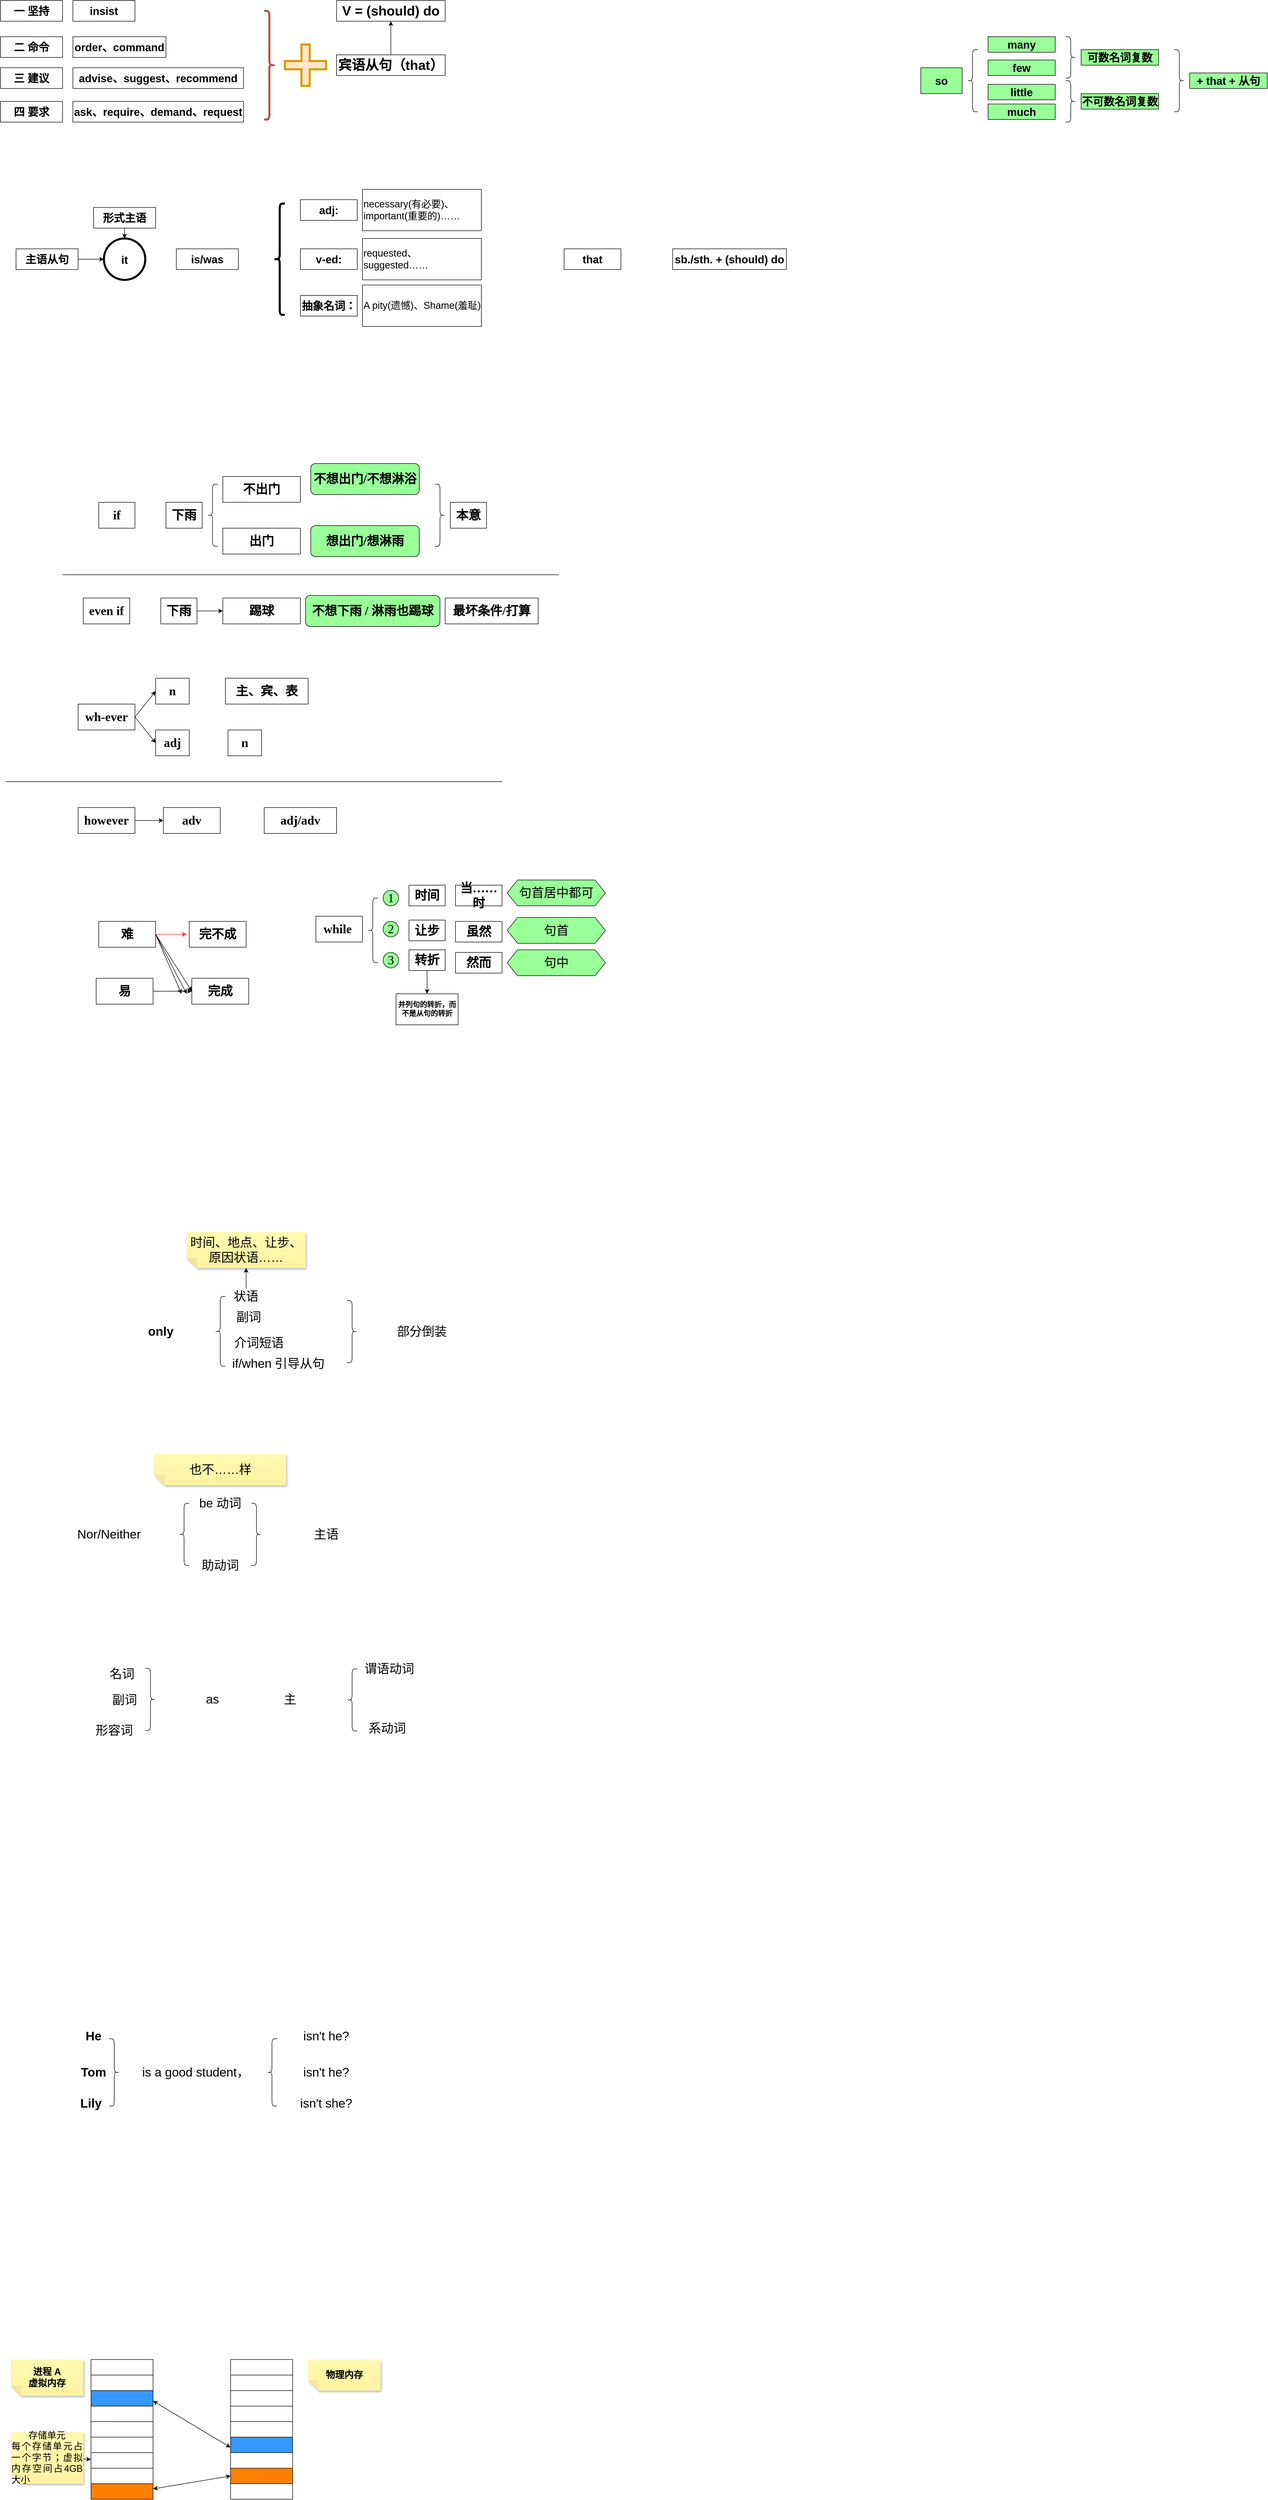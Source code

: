 <mxfile version="20.8.20" type="github">
  <diagram id="H5bZnThyTOFxZsQUVONp" name="第 1 页">
    <mxGraphModel dx="1196" dy="581" grid="1" gridSize="10" guides="1" tooltips="1" connect="1" arrows="1" fold="1" page="1" pageScale="1" pageWidth="1654" pageHeight="2336" math="0" shadow="0">
      <root>
        <mxCell id="0" />
        <mxCell id="1" parent="0" />
        <mxCell id="KYvv3Hid_eQUctE69m2f-2" value="&lt;b&gt;&lt;font style=&quot;font-size: 21px;&quot;&gt;insist&lt;/font&gt;&lt;/b&gt;" style="rounded=0;whiteSpace=wrap;html=1;" parent="1" vertex="1">
          <mxGeometry x="160" y="160" width="120" height="40" as="geometry" />
        </mxCell>
        <mxCell id="KYvv3Hid_eQUctE69m2f-3" value="&lt;span style=&quot;font-size: 21px;&quot;&gt;&lt;b&gt;order、command&lt;/b&gt;&lt;/span&gt;" style="rounded=0;whiteSpace=wrap;html=1;" parent="1" vertex="1">
          <mxGeometry x="160" y="230" width="180" height="40" as="geometry" />
        </mxCell>
        <mxCell id="KYvv3Hid_eQUctE69m2f-4" value="&lt;b&gt;&lt;font style=&quot;font-size: 21px;&quot;&gt;advise、suggest、recommend&lt;/font&gt;&lt;/b&gt;" style="rounded=0;whiteSpace=wrap;html=1;" parent="1" vertex="1">
          <mxGeometry x="160" y="290" width="330" height="40" as="geometry" />
        </mxCell>
        <mxCell id="KYvv3Hid_eQUctE69m2f-10" value="" style="shape=curlyBracket;whiteSpace=wrap;html=1;rounded=1;flipH=1;fontSize=21;fillColor=#f8cecc;strokeColor=#b85450;strokeWidth=4;" parent="1" vertex="1">
          <mxGeometry x="530" y="180" width="20" height="210" as="geometry" />
        </mxCell>
        <mxCell id="KYvv3Hid_eQUctE69m2f-27" style="edgeStyle=orthogonalEdgeStyle;rounded=0;orthogonalLoop=1;jettySize=auto;html=1;exitX=0.5;exitY=0;exitDx=0;exitDy=0;entryX=0.5;entryY=1;entryDx=0;entryDy=0;fontSize=26;" parent="1" source="KYvv3Hid_eQUctE69m2f-13" target="KYvv3Hid_eQUctE69m2f-26" edge="1">
          <mxGeometry relative="1" as="geometry" />
        </mxCell>
        <mxCell id="KYvv3Hid_eQUctE69m2f-13" value="&lt;b style=&quot;&quot;&gt;&lt;font style=&quot;font-size: 26px;&quot;&gt;宾语从句（that）&lt;/font&gt;&lt;/b&gt;" style="rounded=0;whiteSpace=wrap;html=1;" parent="1" vertex="1">
          <mxGeometry x="670" y="265" width="210" height="40" as="geometry" />
        </mxCell>
        <mxCell id="KYvv3Hid_eQUctE69m2f-20" value="&lt;b&gt;&lt;font style=&quot;font-size: 21px;&quot;&gt;ask、require、demand、request&lt;/font&gt;&lt;/b&gt;" style="rounded=0;whiteSpace=wrap;html=1;" parent="1" vertex="1">
          <mxGeometry x="160" y="355" width="330" height="40" as="geometry" />
        </mxCell>
        <mxCell id="KYvv3Hid_eQUctE69m2f-21" value="&lt;span style=&quot;font-size: 21px;&quot;&gt;&lt;b&gt;一 坚持&lt;/b&gt;&lt;/span&gt;" style="rounded=0;whiteSpace=wrap;html=1;" parent="1" vertex="1">
          <mxGeometry x="20" y="160" width="120" height="40" as="geometry" />
        </mxCell>
        <mxCell id="KYvv3Hid_eQUctE69m2f-22" value="&lt;span style=&quot;font-size: 21px;&quot;&gt;&lt;b&gt;二 命令&lt;/b&gt;&lt;/span&gt;" style="rounded=0;whiteSpace=wrap;html=1;" parent="1" vertex="1">
          <mxGeometry x="20" y="230" width="120" height="40" as="geometry" />
        </mxCell>
        <mxCell id="KYvv3Hid_eQUctE69m2f-23" value="&lt;span style=&quot;font-size: 21px;&quot;&gt;&lt;b&gt;三 建议&lt;/b&gt;&lt;/span&gt;" style="rounded=0;whiteSpace=wrap;html=1;" parent="1" vertex="1">
          <mxGeometry x="20" y="290" width="120" height="40" as="geometry" />
        </mxCell>
        <mxCell id="KYvv3Hid_eQUctE69m2f-24" value="&lt;span style=&quot;font-size: 21px;&quot;&gt;&lt;b&gt;四 要求&lt;/b&gt;&lt;/span&gt;" style="rounded=0;whiteSpace=wrap;html=1;" parent="1" vertex="1">
          <mxGeometry x="20" y="355" width="120" height="40" as="geometry" />
        </mxCell>
        <mxCell id="KYvv3Hid_eQUctE69m2f-25" value="" style="shape=cross;whiteSpace=wrap;html=1;strokeWidth=4;fontSize=21;fillColor=#ffe6cc;strokeColor=#d79b00;" parent="1" vertex="1">
          <mxGeometry x="570" y="245" width="80" height="80" as="geometry" />
        </mxCell>
        <mxCell id="KYvv3Hid_eQUctE69m2f-26" value="&lt;b style=&quot;&quot;&gt;&lt;font style=&quot;font-size: 26px;&quot;&gt;V = (should) do&lt;/font&gt;&lt;/b&gt;" style="rounded=0;whiteSpace=wrap;html=1;" parent="1" vertex="1">
          <mxGeometry x="670" y="160" width="210" height="40" as="geometry" />
        </mxCell>
        <mxCell id="KYvv3Hid_eQUctE69m2f-33" style="edgeStyle=orthogonalEdgeStyle;rounded=0;orthogonalLoop=1;jettySize=auto;html=1;exitX=1;exitY=0.5;exitDx=0;exitDy=0;entryX=0;entryY=0.5;entryDx=0;entryDy=0;fontSize=26;" parent="1" source="KYvv3Hid_eQUctE69m2f-28" target="KYvv3Hid_eQUctE69m2f-30" edge="1">
          <mxGeometry relative="1" as="geometry" />
        </mxCell>
        <mxCell id="KYvv3Hid_eQUctE69m2f-28" value="&lt;span style=&quot;font-size: 21px;&quot;&gt;&lt;b&gt;主语从句&lt;/b&gt;&lt;/span&gt;" style="rounded=0;whiteSpace=wrap;html=1;" parent="1" vertex="1">
          <mxGeometry x="50" y="640" width="120" height="40" as="geometry" />
        </mxCell>
        <mxCell id="KYvv3Hid_eQUctE69m2f-30" value="&lt;span style=&quot;font-size: 21px;&quot;&gt;&lt;b&gt;it&lt;/b&gt;&lt;/span&gt;" style="ellipse;whiteSpace=wrap;html=1;aspect=fixed;strokeWidth=4;fontSize=26;" parent="1" vertex="1">
          <mxGeometry x="220" y="620" width="80" height="80" as="geometry" />
        </mxCell>
        <mxCell id="KYvv3Hid_eQUctE69m2f-32" value="" style="edgeStyle=orthogonalEdgeStyle;rounded=0;orthogonalLoop=1;jettySize=auto;html=1;fontSize=26;" parent="1" source="KYvv3Hid_eQUctE69m2f-31" target="KYvv3Hid_eQUctE69m2f-30" edge="1">
          <mxGeometry relative="1" as="geometry" />
        </mxCell>
        <mxCell id="KYvv3Hid_eQUctE69m2f-31" value="&lt;span style=&quot;font-size: 21px;&quot;&gt;&lt;b&gt;形式主语&lt;/b&gt;&lt;/span&gt;" style="rounded=0;whiteSpace=wrap;html=1;" parent="1" vertex="1">
          <mxGeometry x="200" y="560" width="120" height="40" as="geometry" />
        </mxCell>
        <mxCell id="KYvv3Hid_eQUctE69m2f-34" value="&lt;span style=&quot;font-size: 21px;&quot;&gt;&lt;b&gt;is/was&lt;/b&gt;&lt;/span&gt;" style="rounded=0;whiteSpace=wrap;html=1;" parent="1" vertex="1">
          <mxGeometry x="360" y="640" width="120" height="40" as="geometry" />
        </mxCell>
        <mxCell id="KYvv3Hid_eQUctE69m2f-35" value="" style="shape=image;html=1;verticalAlign=top;verticalLabelPosition=bottom;labelBackgroundColor=#ffffff;imageAspect=0;aspect=fixed;image=https://cdn4.iconfinder.com/data/icons/evil-icons-user-interface/64/plus-128.png;strokeWidth=4;fontSize=26;" parent="1" vertex="1">
          <mxGeometry x="310" y="640" width="40" height="40" as="geometry" />
        </mxCell>
        <mxCell id="KYvv3Hid_eQUctE69m2f-36" value="" style="shape=image;html=1;verticalAlign=top;verticalLabelPosition=bottom;labelBackgroundColor=#ffffff;imageAspect=0;aspect=fixed;image=https://cdn4.iconfinder.com/data/icons/evil-icons-user-interface/64/plus-128.png;strokeWidth=4;fontSize=26;" parent="1" vertex="1">
          <mxGeometry x="490" y="640" width="40" height="40" as="geometry" />
        </mxCell>
        <mxCell id="KYvv3Hid_eQUctE69m2f-37" value="" style="shape=curlyBracket;whiteSpace=wrap;html=1;rounded=1;strokeWidth=4;fontSize=26;" parent="1" vertex="1">
          <mxGeometry x="550" y="552.5" width="20" height="215" as="geometry" />
        </mxCell>
        <mxCell id="KYvv3Hid_eQUctE69m2f-38" value="&lt;span style=&quot;font-size: 21px;&quot;&gt;&lt;b&gt;adj:&lt;/b&gt;&lt;/span&gt;" style="rounded=0;whiteSpace=wrap;html=1;" parent="1" vertex="1">
          <mxGeometry x="600" y="545" width="110" height="40" as="geometry" />
        </mxCell>
        <mxCell id="KYvv3Hid_eQUctE69m2f-39" value="&lt;span style=&quot;font-size: 21px;&quot;&gt;&lt;b&gt;v-ed:&lt;/b&gt;&lt;/span&gt;" style="rounded=0;whiteSpace=wrap;html=1;" parent="1" vertex="1">
          <mxGeometry x="600" y="640" width="110" height="40" as="geometry" />
        </mxCell>
        <mxCell id="KYvv3Hid_eQUctE69m2f-40" value="&lt;span style=&quot;font-size: 21px;&quot;&gt;&lt;b&gt;抽象名词：&lt;/b&gt;&lt;/span&gt;" style="rounded=0;whiteSpace=wrap;html=1;" parent="1" vertex="1">
          <mxGeometry x="600" y="730" width="110" height="40" as="geometry" />
        </mxCell>
        <mxCell id="KYvv3Hid_eQUctE69m2f-41" value="&lt;font style=&quot;font-size: 19px;&quot;&gt;necessary(有必要)、important(重要的)……&lt;/font&gt;&lt;div style=&quot;&quot;&gt;&lt;/div&gt;" style="rounded=0;whiteSpace=wrap;html=1;align=left;" parent="1" vertex="1">
          <mxGeometry x="720" y="525" width="230" height="80" as="geometry" />
        </mxCell>
        <mxCell id="KYvv3Hid_eQUctE69m2f-42" value="&lt;font style=&quot;font-size: 19px;&quot;&gt;requested、suggested……&lt;/font&gt;&lt;div style=&quot;&quot;&gt;&lt;/div&gt;" style="rounded=0;whiteSpace=wrap;html=1;align=left;" parent="1" vertex="1">
          <mxGeometry x="720" y="620" width="230" height="80" as="geometry" />
        </mxCell>
        <mxCell id="KYvv3Hid_eQUctE69m2f-43" value="&lt;font style=&quot;font-size: 19px;&quot;&gt;A pity(遗憾)、Shame(羞耻)&lt;/font&gt;&lt;div style=&quot;&quot;&gt;&lt;/div&gt;" style="rounded=0;whiteSpace=wrap;html=1;align=left;" parent="1" vertex="1">
          <mxGeometry x="720" y="710" width="230" height="80" as="geometry" />
        </mxCell>
        <mxCell id="KYvv3Hid_eQUctE69m2f-44" value="" style="shape=image;html=1;verticalAlign=top;verticalLabelPosition=bottom;labelBackgroundColor=#ffffff;imageAspect=0;aspect=fixed;image=https://cdn4.iconfinder.com/data/icons/evil-icons-user-interface/64/plus-128.png;strokeWidth=4;fontSize=26;" parent="1" vertex="1">
          <mxGeometry x="1000" y="617.5" width="85" height="85" as="geometry" />
        </mxCell>
        <mxCell id="KYvv3Hid_eQUctE69m2f-45" value="&lt;span style=&quot;font-size: 21px;&quot;&gt;&lt;b&gt;that&lt;/b&gt;&lt;/span&gt;" style="rounded=0;whiteSpace=wrap;html=1;" parent="1" vertex="1">
          <mxGeometry x="1110" y="640" width="110" height="40" as="geometry" />
        </mxCell>
        <mxCell id="KYvv3Hid_eQUctE69m2f-46" value="" style="shape=image;html=1;verticalAlign=top;verticalLabelPosition=bottom;labelBackgroundColor=#ffffff;imageAspect=0;aspect=fixed;image=https://cdn4.iconfinder.com/data/icons/evil-icons-user-interface/64/plus-128.png;strokeWidth=4;fontSize=26;" parent="1" vertex="1">
          <mxGeometry x="1250" y="640" width="40" height="40" as="geometry" />
        </mxCell>
        <mxCell id="KYvv3Hid_eQUctE69m2f-47" value="&lt;span style=&quot;font-size: 21px;&quot;&gt;&lt;b&gt;sb./sth. + (should) do&lt;/b&gt;&lt;/span&gt;" style="rounded=0;whiteSpace=wrap;html=1;" parent="1" vertex="1">
          <mxGeometry x="1320" y="640" width="220" height="40" as="geometry" />
        </mxCell>
        <mxCell id="7__XzJdbbIcyg_RKuoEv-1" value="&lt;font style=&quot;font-size: 24px;&quot; face=&quot;Comic Sans MS&quot;&gt;&lt;b&gt;if&lt;/b&gt;&lt;/font&gt;" style="rounded=0;whiteSpace=wrap;html=1;" parent="1" vertex="1">
          <mxGeometry x="210" y="1130" width="70" height="50" as="geometry" />
        </mxCell>
        <mxCell id="7__XzJdbbIcyg_RKuoEv-2" value="&lt;font face=&quot;Comic Sans MS&quot;&gt;&lt;span style=&quot;font-size: 24px;&quot;&gt;&lt;b&gt;下雨&lt;/b&gt;&lt;/span&gt;&lt;/font&gt;" style="rounded=0;whiteSpace=wrap;html=1;" parent="1" vertex="1">
          <mxGeometry x="340" y="1130" width="70" height="50" as="geometry" />
        </mxCell>
        <mxCell id="7__XzJdbbIcyg_RKuoEv-3" value="" style="shape=image;html=1;verticalAlign=top;verticalLabelPosition=bottom;labelBackgroundColor=#ffffff;imageAspect=0;aspect=fixed;image=https://cdn4.iconfinder.com/data/icons/evil-icons-user-interface/64/plus-128.png;strokeColor=#000000;fontSize=18;fillColor=#FFFFFF;fontFamily=Comic Sans MS;" parent="1" vertex="1">
          <mxGeometry x="280" y="1130" width="50" height="50" as="geometry" />
        </mxCell>
        <mxCell id="7__XzJdbbIcyg_RKuoEv-4" value="" style="shape=curlyBracket;whiteSpace=wrap;html=1;rounded=1;labelPosition=left;verticalLabelPosition=middle;align=right;verticalAlign=middle;strokeColor=#000000;fontFamily=Comic Sans MS;fontSize=24;" parent="1" vertex="1">
          <mxGeometry x="420" y="1095" width="20" height="120" as="geometry" />
        </mxCell>
        <mxCell id="7__XzJdbbIcyg_RKuoEv-5" value="&lt;font face=&quot;Comic Sans MS&quot;&gt;&lt;span style=&quot;font-size: 24px;&quot;&gt;&lt;b&gt;不出门&lt;/b&gt;&lt;/span&gt;&lt;/font&gt;" style="rounded=0;whiteSpace=wrap;html=1;" parent="1" vertex="1">
          <mxGeometry x="450" y="1080" width="150" height="50" as="geometry" />
        </mxCell>
        <mxCell id="7__XzJdbbIcyg_RKuoEv-6" value="&lt;font face=&quot;Comic Sans MS&quot;&gt;&lt;span style=&quot;font-size: 24px;&quot;&gt;&lt;b&gt;出门&lt;/b&gt;&lt;/span&gt;&lt;/font&gt;" style="rounded=0;whiteSpace=wrap;html=1;" parent="1" vertex="1">
          <mxGeometry x="450" y="1180" width="150" height="50" as="geometry" />
        </mxCell>
        <mxCell id="7__XzJdbbIcyg_RKuoEv-9" value="&lt;b style=&quot;border-color: var(--border-color);&quot;&gt;不想出门/不想淋浴&lt;/b&gt;" style="rounded=1;whiteSpace=wrap;html=1;fontFamily=Comic Sans MS;fontSize=24;fillColor=#99FF99;" parent="1" vertex="1">
          <mxGeometry x="620" y="1055" width="210" height="60" as="geometry" />
        </mxCell>
        <mxCell id="7__XzJdbbIcyg_RKuoEv-10" value="&lt;b style=&quot;border-color: var(--border-color);&quot;&gt;想出门/想淋雨&lt;/b&gt;" style="rounded=1;whiteSpace=wrap;html=1;fontFamily=Comic Sans MS;fontSize=24;fillColor=#99FF99;" parent="1" vertex="1">
          <mxGeometry x="620" y="1175" width="210" height="60" as="geometry" />
        </mxCell>
        <mxCell id="7__XzJdbbIcyg_RKuoEv-11" value="" style="shape=curlyBracket;whiteSpace=wrap;html=1;rounded=1;flipH=1;labelPosition=right;verticalLabelPosition=middle;align=left;verticalAlign=middle;strokeColor=#000000;fontFamily=Comic Sans MS;fontSize=24;fillColor=#99FF99;" parent="1" vertex="1">
          <mxGeometry x="860" y="1095" width="20" height="120" as="geometry" />
        </mxCell>
        <mxCell id="7__XzJdbbIcyg_RKuoEv-12" value="&lt;font face=&quot;Comic Sans MS&quot;&gt;&lt;span style=&quot;font-size: 24px;&quot;&gt;&lt;b&gt;本意&lt;/b&gt;&lt;/span&gt;&lt;/font&gt;" style="rounded=0;whiteSpace=wrap;html=1;" parent="1" vertex="1">
          <mxGeometry x="890" y="1130" width="70" height="50" as="geometry" />
        </mxCell>
        <mxCell id="7__XzJdbbIcyg_RKuoEv-14" value="" style="endArrow=none;html=1;rounded=0;fontFamily=Comic Sans MS;fontSize=24;" parent="1" edge="1">
          <mxGeometry width="50" height="50" relative="1" as="geometry">
            <mxPoint x="140" y="1270" as="sourcePoint" />
            <mxPoint x="1100" y="1270" as="targetPoint" />
          </mxGeometry>
        </mxCell>
        <mxCell id="7__XzJdbbIcyg_RKuoEv-15" value="&lt;font style=&quot;font-size: 24px;&quot; face=&quot;Comic Sans MS&quot;&gt;&lt;b&gt;even if&lt;/b&gt;&lt;/font&gt;" style="rounded=0;whiteSpace=wrap;html=1;" parent="1" vertex="1">
          <mxGeometry x="180" y="1315" width="90" height="50" as="geometry" />
        </mxCell>
        <mxCell id="7__XzJdbbIcyg_RKuoEv-25" style="edgeStyle=orthogonalEdgeStyle;rounded=0;orthogonalLoop=1;jettySize=auto;html=1;exitX=1;exitY=0.5;exitDx=0;exitDy=0;entryX=0;entryY=0.5;entryDx=0;entryDy=0;fontFamily=Comic Sans MS;fontSize=24;" parent="1" source="7__XzJdbbIcyg_RKuoEv-16" target="7__XzJdbbIcyg_RKuoEv-19" edge="1">
          <mxGeometry relative="1" as="geometry" />
        </mxCell>
        <mxCell id="7__XzJdbbIcyg_RKuoEv-16" value="&lt;font face=&quot;Comic Sans MS&quot;&gt;&lt;span style=&quot;font-size: 24px;&quot;&gt;&lt;b&gt;下雨&lt;/b&gt;&lt;/span&gt;&lt;/font&gt;" style="rounded=0;whiteSpace=wrap;html=1;" parent="1" vertex="1">
          <mxGeometry x="330" y="1315" width="70" height="50" as="geometry" />
        </mxCell>
        <mxCell id="7__XzJdbbIcyg_RKuoEv-17" value="" style="shape=image;html=1;verticalAlign=top;verticalLabelPosition=bottom;labelBackgroundColor=#ffffff;imageAspect=0;aspect=fixed;image=https://cdn4.iconfinder.com/data/icons/evil-icons-user-interface/64/plus-128.png;strokeColor=#000000;fontSize=18;fillColor=#FFFFFF;fontFamily=Comic Sans MS;" parent="1" vertex="1">
          <mxGeometry x="270" y="1315" width="50" height="50" as="geometry" />
        </mxCell>
        <mxCell id="7__XzJdbbIcyg_RKuoEv-19" value="&lt;font face=&quot;Comic Sans MS&quot;&gt;&lt;span style=&quot;font-size: 24px;&quot;&gt;&lt;b&gt;踢球&lt;/b&gt;&lt;/span&gt;&lt;/font&gt;" style="rounded=0;whiteSpace=wrap;html=1;" parent="1" vertex="1">
          <mxGeometry x="450" y="1315" width="150" height="50" as="geometry" />
        </mxCell>
        <mxCell id="7__XzJdbbIcyg_RKuoEv-21" value="&lt;b style=&quot;border-color: var(--border-color);&quot;&gt;不想下雨 / 淋雨也踢球&lt;/b&gt;" style="rounded=1;whiteSpace=wrap;html=1;fontFamily=Comic Sans MS;fontSize=24;fillColor=#99FF99;" parent="1" vertex="1">
          <mxGeometry x="610" y="1310" width="260" height="60" as="geometry" />
        </mxCell>
        <mxCell id="7__XzJdbbIcyg_RKuoEv-24" value="&lt;font face=&quot;Comic Sans MS&quot;&gt;&lt;span style=&quot;font-size: 24px;&quot;&gt;&lt;b&gt;最坏条件/打算&lt;/b&gt;&lt;/span&gt;&lt;/font&gt;" style="rounded=0;whiteSpace=wrap;html=1;" parent="1" vertex="1">
          <mxGeometry x="880" y="1315" width="180" height="50" as="geometry" />
        </mxCell>
        <mxCell id="7__XzJdbbIcyg_RKuoEv-29" style="rounded=0;orthogonalLoop=1;jettySize=auto;html=1;exitX=1;exitY=0.5;exitDx=0;exitDy=0;entryX=0;entryY=0.5;entryDx=0;entryDy=0;fontFamily=Comic Sans MS;fontSize=24;" parent="1" source="7__XzJdbbIcyg_RKuoEv-26" edge="1">
          <mxGeometry relative="1" as="geometry">
            <mxPoint x="320" y="1495" as="targetPoint" />
          </mxGeometry>
        </mxCell>
        <mxCell id="7__XzJdbbIcyg_RKuoEv-30" style="edgeStyle=none;rounded=0;orthogonalLoop=1;jettySize=auto;html=1;exitX=1;exitY=0.5;exitDx=0;exitDy=0;entryX=0;entryY=0.5;entryDx=0;entryDy=0;fontFamily=Comic Sans MS;fontSize=24;" parent="1" source="7__XzJdbbIcyg_RKuoEv-26" edge="1">
          <mxGeometry relative="1" as="geometry">
            <mxPoint x="320" y="1595" as="targetPoint" />
          </mxGeometry>
        </mxCell>
        <mxCell id="7__XzJdbbIcyg_RKuoEv-26" value="&lt;font style=&quot;font-size: 24px;&quot; face=&quot;Comic Sans MS&quot;&gt;&lt;b&gt;wh-ever&lt;/b&gt;&lt;/font&gt;" style="rounded=0;whiteSpace=wrap;html=1;" parent="1" vertex="1">
          <mxGeometry x="170" y="1520" width="110" height="50" as="geometry" />
        </mxCell>
        <mxCell id="7__XzJdbbIcyg_RKuoEv-31" value="&lt;font style=&quot;font-size: 24px;&quot; face=&quot;Comic Sans MS&quot;&gt;&lt;b&gt;n&lt;/b&gt;&lt;/font&gt;" style="rounded=0;whiteSpace=wrap;html=1;" parent="1" vertex="1">
          <mxGeometry x="320" y="1470" width="65" height="50" as="geometry" />
        </mxCell>
        <mxCell id="7__XzJdbbIcyg_RKuoEv-32" value="&lt;font style=&quot;font-size: 24px;&quot; face=&quot;Comic Sans MS&quot;&gt;&lt;b&gt;adj&lt;/b&gt;&lt;/font&gt;" style="rounded=0;whiteSpace=wrap;html=1;" parent="1" vertex="1">
          <mxGeometry x="320" y="1570" width="65" height="50" as="geometry" />
        </mxCell>
        <mxCell id="7__XzJdbbIcyg_RKuoEv-35" value="" style="shape=image;html=1;verticalAlign=top;verticalLabelPosition=bottom;labelBackgroundColor=#ffffff;imageAspect=0;aspect=fixed;image=https://cdn4.iconfinder.com/data/icons/evil-icons-user-interface/64/plus-128.png;strokeColor=#000000;fontSize=18;fillColor=#FFFFFF;fontFamily=Comic Sans MS;" parent="1" vertex="1">
          <mxGeometry x="390" y="1470" width="50" height="50" as="geometry" />
        </mxCell>
        <mxCell id="7__XzJdbbIcyg_RKuoEv-36" value="" style="shape=image;html=1;verticalAlign=top;verticalLabelPosition=bottom;labelBackgroundColor=#ffffff;imageAspect=0;aspect=fixed;image=https://cdn4.iconfinder.com/data/icons/evil-icons-user-interface/64/plus-128.png;strokeColor=#000000;fontSize=18;fillColor=#FFFFFF;fontFamily=Comic Sans MS;" parent="1" vertex="1">
          <mxGeometry x="390" y="1570" width="50" height="50" as="geometry" />
        </mxCell>
        <mxCell id="7__XzJdbbIcyg_RKuoEv-37" value="&lt;font style=&quot;font-size: 24px;&quot; face=&quot;Comic Sans MS&quot;&gt;&lt;b&gt;主、宾、表&lt;/b&gt;&lt;/font&gt;" style="rounded=0;whiteSpace=wrap;html=1;" parent="1" vertex="1">
          <mxGeometry x="455" y="1470" width="160" height="50" as="geometry" />
        </mxCell>
        <mxCell id="7__XzJdbbIcyg_RKuoEv-38" value="&lt;font style=&quot;font-size: 24px;&quot; face=&quot;Comic Sans MS&quot;&gt;&lt;b&gt;n&lt;/b&gt;&lt;/font&gt;" style="rounded=0;whiteSpace=wrap;html=1;" parent="1" vertex="1">
          <mxGeometry x="460" y="1570" width="65" height="50" as="geometry" />
        </mxCell>
        <mxCell id="7__XzJdbbIcyg_RKuoEv-40" style="edgeStyle=none;rounded=0;orthogonalLoop=1;jettySize=auto;html=1;exitX=1;exitY=0.5;exitDx=0;exitDy=0;entryX=0;entryY=0.5;entryDx=0;entryDy=0;fontFamily=Comic Sans MS;fontSize=24;" parent="1" source="7__XzJdbbIcyg_RKuoEv-41" target="7__XzJdbbIcyg_RKuoEv-45" edge="1">
          <mxGeometry relative="1" as="geometry" />
        </mxCell>
        <mxCell id="7__XzJdbbIcyg_RKuoEv-41" value="&lt;font style=&quot;font-size: 24px;&quot; face=&quot;Comic Sans MS&quot;&gt;&lt;b&gt;however&lt;/b&gt;&lt;/font&gt;" style="rounded=0;whiteSpace=wrap;html=1;" parent="1" vertex="1">
          <mxGeometry x="170" y="1720" width="110" height="50" as="geometry" />
        </mxCell>
        <mxCell id="7__XzJdbbIcyg_RKuoEv-45" value="&lt;font style=&quot;font-size: 24px;&quot; face=&quot;Comic Sans MS&quot;&gt;&lt;b&gt;adv&lt;/b&gt;&lt;/font&gt;" style="rounded=0;whiteSpace=wrap;html=1;" parent="1" vertex="1">
          <mxGeometry x="335" y="1720" width="110" height="50" as="geometry" />
        </mxCell>
        <mxCell id="7__XzJdbbIcyg_RKuoEv-49" value="" style="shape=image;html=1;verticalAlign=top;verticalLabelPosition=bottom;labelBackgroundColor=#ffffff;imageAspect=0;aspect=fixed;image=https://cdn4.iconfinder.com/data/icons/evil-icons-user-interface/64/plus-128.png;strokeColor=#000000;fontSize=18;fillColor=#FFFFFF;fontFamily=Comic Sans MS;" parent="1" vertex="1">
          <mxGeometry x="460" y="1720" width="50" height="50" as="geometry" />
        </mxCell>
        <mxCell id="7__XzJdbbIcyg_RKuoEv-51" value="&lt;font style=&quot;font-size: 24px;&quot; face=&quot;Comic Sans MS&quot;&gt;&lt;b&gt;adj/adv&lt;/b&gt;&lt;/font&gt;" style="rounded=0;whiteSpace=wrap;html=1;" parent="1" vertex="1">
          <mxGeometry x="530" y="1720" width="140" height="50" as="geometry" />
        </mxCell>
        <mxCell id="7__XzJdbbIcyg_RKuoEv-52" value="" style="endArrow=none;html=1;rounded=0;fontFamily=Comic Sans MS;fontSize=24;" parent="1" edge="1">
          <mxGeometry width="50" height="50" relative="1" as="geometry">
            <mxPoint x="30" y="1670" as="sourcePoint" />
            <mxPoint x="990" y="1670" as="targetPoint" />
          </mxGeometry>
        </mxCell>
        <mxCell id="7__XzJdbbIcyg_RKuoEv-57" style="edgeStyle=none;rounded=0;orthogonalLoop=1;jettySize=auto;html=1;fontFamily=Comic Sans MS;fontSize=24;fillColor=#FF3333;strokeColor=#FF3333;" parent="1" source="7__XzJdbbIcyg_RKuoEv-53" edge="1">
          <mxGeometry relative="1" as="geometry">
            <mxPoint x="380" y="1965" as="targetPoint" />
          </mxGeometry>
        </mxCell>
        <mxCell id="7__XzJdbbIcyg_RKuoEv-59" style="edgeStyle=none;rounded=0;orthogonalLoop=1;jettySize=auto;html=1;exitX=1;exitY=0.5;exitDx=0;exitDy=0;entryX=0;entryY=0.5;entryDx=0;entryDy=0;fontFamily=Comic Sans MS;fontSize=24;strokeColor=#000000;" parent="1" source="7__XzJdbbIcyg_RKuoEv-53" target="7__XzJdbbIcyg_RKuoEv-55" edge="1">
          <mxGeometry relative="1" as="geometry" />
        </mxCell>
        <mxCell id="7__XzJdbbIcyg_RKuoEv-61" style="edgeStyle=none;rounded=0;orthogonalLoop=1;jettySize=auto;html=1;exitX=1;exitY=0.5;exitDx=0;exitDy=0;strokeColor=#000000;fontFamily=Comic Sans MS;fontSize=24;fillColor=#FF3333;" parent="1" source="7__XzJdbbIcyg_RKuoEv-53" edge="1">
          <mxGeometry relative="1" as="geometry">
            <mxPoint x="380" y="2080" as="targetPoint" />
          </mxGeometry>
        </mxCell>
        <mxCell id="7__XzJdbbIcyg_RKuoEv-62" style="edgeStyle=none;rounded=0;orthogonalLoop=1;jettySize=auto;html=1;exitX=1;exitY=0.5;exitDx=0;exitDy=0;strokeColor=#000000;fontFamily=Comic Sans MS;fontSize=24;fillColor=#FF3333;" parent="1" source="7__XzJdbbIcyg_RKuoEv-53" edge="1">
          <mxGeometry relative="1" as="geometry">
            <mxPoint x="370" y="2080" as="targetPoint" />
          </mxGeometry>
        </mxCell>
        <mxCell id="7__XzJdbbIcyg_RKuoEv-53" value="&lt;font style=&quot;font-size: 24px;&quot; face=&quot;Comic Sans MS&quot;&gt;&lt;b&gt;难&lt;/b&gt;&lt;/font&gt;" style="rounded=0;whiteSpace=wrap;html=1;" parent="1" vertex="1">
          <mxGeometry x="210" y="1940" width="110" height="50" as="geometry" />
        </mxCell>
        <mxCell id="7__XzJdbbIcyg_RKuoEv-58" style="edgeStyle=none;rounded=0;orthogonalLoop=1;jettySize=auto;html=1;exitX=1;exitY=0.5;exitDx=0;exitDy=0;fontFamily=Comic Sans MS;fontSize=24;" parent="1" source="7__XzJdbbIcyg_RKuoEv-54" target="7__XzJdbbIcyg_RKuoEv-55" edge="1">
          <mxGeometry relative="1" as="geometry" />
        </mxCell>
        <mxCell id="7__XzJdbbIcyg_RKuoEv-54" value="&lt;font face=&quot;Comic Sans MS&quot;&gt;&lt;span style=&quot;font-size: 24px;&quot;&gt;&lt;b&gt;易&lt;/b&gt;&lt;/span&gt;&lt;/font&gt;" style="rounded=0;whiteSpace=wrap;html=1;" parent="1" vertex="1">
          <mxGeometry x="205" y="2050" width="110" height="50" as="geometry" />
        </mxCell>
        <mxCell id="7__XzJdbbIcyg_RKuoEv-55" value="&lt;font face=&quot;Comic Sans MS&quot;&gt;&lt;span style=&quot;font-size: 24px;&quot;&gt;&lt;b&gt;完成&lt;/b&gt;&lt;/span&gt;&lt;/font&gt;" style="rounded=0;whiteSpace=wrap;html=1;" parent="1" vertex="1">
          <mxGeometry x="390" y="2050" width="110" height="50" as="geometry" />
        </mxCell>
        <mxCell id="7__XzJdbbIcyg_RKuoEv-56" value="&lt;font face=&quot;Comic Sans MS&quot;&gt;&lt;span style=&quot;font-size: 24px;&quot;&gt;&lt;b&gt;完不成&lt;/b&gt;&lt;/span&gt;&lt;/font&gt;" style="rounded=0;whiteSpace=wrap;html=1;" parent="1" vertex="1">
          <mxGeometry x="385" y="1940" width="110" height="50" as="geometry" />
        </mxCell>
        <mxCell id="7__XzJdbbIcyg_RKuoEv-63" value="&lt;h1&gt;&lt;font style=&quot;font-size: 24px;&quot; face=&quot;Comic Sans MS&quot;&gt;&lt;b&gt;while&lt;span style=&quot;white-space: pre;&quot;&gt; &lt;/span&gt;&lt;/b&gt;&lt;/font&gt;&lt;/h1&gt;" style="rounded=0;whiteSpace=wrap;html=1;align=center;" parent="1" vertex="1">
          <mxGeometry x="630" y="1930" width="90" height="50" as="geometry" />
        </mxCell>
        <mxCell id="7__XzJdbbIcyg_RKuoEv-64" value="" style="shape=curlyBracket;whiteSpace=wrap;html=1;rounded=1;labelPosition=left;verticalLabelPosition=middle;align=right;verticalAlign=middle;strokeColor=#000000;fontFamily=Comic Sans MS;fontSize=24;fillColor=#99FF99;" parent="1" vertex="1">
          <mxGeometry x="730" y="1895" width="20" height="125" as="geometry" />
        </mxCell>
        <mxCell id="7__XzJdbbIcyg_RKuoEv-65" value="1" style="ellipse;whiteSpace=wrap;html=1;aspect=fixed;fontFamily=Comic Sans MS;fontSize=24;fillColor=#99FF99;" parent="1" vertex="1">
          <mxGeometry x="760" y="1880" width="30" height="30" as="geometry" />
        </mxCell>
        <mxCell id="7__XzJdbbIcyg_RKuoEv-67" value="2" style="ellipse;whiteSpace=wrap;html=1;aspect=fixed;fontFamily=Comic Sans MS;fontSize=24;fillColor=#99FF99;" parent="1" vertex="1">
          <mxGeometry x="760" y="1940" width="30" height="30" as="geometry" />
        </mxCell>
        <mxCell id="7__XzJdbbIcyg_RKuoEv-68" value="3" style="ellipse;whiteSpace=wrap;html=1;aspect=fixed;fontFamily=Comic Sans MS;fontSize=24;fillColor=#99FF99;" parent="1" vertex="1">
          <mxGeometry x="760" y="2000" width="30" height="30" as="geometry" />
        </mxCell>
        <mxCell id="7__XzJdbbIcyg_RKuoEv-70" value="&lt;font face=&quot;Comic Sans MS&quot;&gt;&lt;span style=&quot;font-size: 24px;&quot;&gt;&lt;b&gt;时间&lt;/b&gt;&lt;/span&gt;&lt;/font&gt;" style="rounded=0;whiteSpace=wrap;html=1;" parent="1" vertex="1">
          <mxGeometry x="810" y="1870" width="70" height="40" as="geometry" />
        </mxCell>
        <mxCell id="7__XzJdbbIcyg_RKuoEv-73" value="&lt;font face=&quot;Comic Sans MS&quot;&gt;&lt;span style=&quot;font-size: 24px;&quot;&gt;&lt;b&gt;让步&lt;/b&gt;&lt;/span&gt;&lt;/font&gt;" style="rounded=0;whiteSpace=wrap;html=1;" parent="1" vertex="1">
          <mxGeometry x="810" y="1937.5" width="70" height="40" as="geometry" />
        </mxCell>
        <mxCell id="7__XzJdbbIcyg_RKuoEv-82" value="" style="edgeStyle=none;rounded=0;orthogonalLoop=1;jettySize=auto;html=1;strokeColor=#000000;fontFamily=Comic Sans MS;fontSize=24;fillColor=#FF3333;" parent="1" source="7__XzJdbbIcyg_RKuoEv-74" target="7__XzJdbbIcyg_RKuoEv-81" edge="1">
          <mxGeometry relative="1" as="geometry" />
        </mxCell>
        <mxCell id="7__XzJdbbIcyg_RKuoEv-74" value="&lt;b style=&quot;border-color: var(--border-color); font-family: &amp;quot;Comic Sans MS&amp;quot;; font-size: 24px;&quot;&gt;转折&lt;/b&gt;" style="rounded=0;whiteSpace=wrap;html=1;" parent="1" vertex="1">
          <mxGeometry x="810" y="1995" width="70" height="40" as="geometry" />
        </mxCell>
        <mxCell id="7__XzJdbbIcyg_RKuoEv-75" value="&lt;font face=&quot;Comic Sans MS&quot;&gt;&lt;span style=&quot;font-size: 24px;&quot;&gt;&lt;b&gt;当……时&lt;/b&gt;&lt;/span&gt;&lt;/font&gt;" style="rounded=0;whiteSpace=wrap;html=1;" parent="1" vertex="1">
          <mxGeometry x="900" y="1870" width="90" height="40" as="geometry" />
        </mxCell>
        <mxCell id="7__XzJdbbIcyg_RKuoEv-76" value="&lt;font face=&quot;Comic Sans MS&quot;&gt;&lt;span style=&quot;font-size: 24px;&quot;&gt;&lt;b&gt;虽然&lt;/b&gt;&lt;/span&gt;&lt;/font&gt;" style="rounded=0;whiteSpace=wrap;html=1;" parent="1" vertex="1">
          <mxGeometry x="900" y="1940" width="90" height="40" as="geometry" />
        </mxCell>
        <mxCell id="7__XzJdbbIcyg_RKuoEv-77" value="&lt;font face=&quot;Comic Sans MS&quot;&gt;&lt;span style=&quot;font-size: 24px;&quot;&gt;&lt;b&gt;然而&lt;/b&gt;&lt;/span&gt;&lt;/font&gt;" style="rounded=0;whiteSpace=wrap;html=1;" parent="1" vertex="1">
          <mxGeometry x="900" y="2000" width="90" height="40" as="geometry" />
        </mxCell>
        <mxCell id="7__XzJdbbIcyg_RKuoEv-78" value="句首居中都可" style="shape=hexagon;perimeter=hexagonPerimeter2;whiteSpace=wrap;html=1;fixedSize=1;fontFamily=Comic Sans MS;fontSize=24;fillColor=#99FF99;" parent="1" vertex="1">
          <mxGeometry x="1000" y="1860" width="190" height="50" as="geometry" />
        </mxCell>
        <mxCell id="7__XzJdbbIcyg_RKuoEv-79" value="句首" style="shape=hexagon;perimeter=hexagonPerimeter2;whiteSpace=wrap;html=1;fixedSize=1;fontFamily=Comic Sans MS;fontSize=24;fillColor=#99FF99;" parent="1" vertex="1">
          <mxGeometry x="1000" y="1932.5" width="190" height="50" as="geometry" />
        </mxCell>
        <mxCell id="7__XzJdbbIcyg_RKuoEv-80" value="句中" style="shape=hexagon;perimeter=hexagonPerimeter2;whiteSpace=wrap;html=1;fixedSize=1;fontFamily=Comic Sans MS;fontSize=24;fillColor=#99FF99;" parent="1" vertex="1">
          <mxGeometry x="1000" y="1995" width="190" height="50" as="geometry" />
        </mxCell>
        <mxCell id="7__XzJdbbIcyg_RKuoEv-81" value="&lt;font style=&quot;font-size: 14px;&quot; face=&quot;Comic Sans MS&quot;&gt;&lt;b style=&quot;&quot;&gt;并列句的转折，而不是从句的转折&lt;/b&gt;&lt;/font&gt;" style="whiteSpace=wrap;html=1;rounded=0;" parent="1" vertex="1">
          <mxGeometry x="785" y="2080" width="120" height="60" as="geometry" />
        </mxCell>
        <mxCell id="7__XzJdbbIcyg_RKuoEv-124" value="&lt;font face=&quot;Helvetica&quot;&gt;&lt;span style=&quot;font-size: 21px;&quot;&gt;&lt;b&gt;so&lt;/b&gt;&lt;/span&gt;&lt;/font&gt;" style="rounded=0;whiteSpace=wrap;html=1;fontFamily=Comic Sans MS;fontSize=14;fillColor=#99FF99;" parent="1" vertex="1">
          <mxGeometry x="1800" y="290" width="80" height="50" as="geometry" />
        </mxCell>
        <mxCell id="7__XzJdbbIcyg_RKuoEv-125" value="" style="shape=curlyBracket;whiteSpace=wrap;html=1;rounded=1;labelPosition=left;verticalLabelPosition=middle;align=right;verticalAlign=middle;strokeColor=#000000;fontFamily=Comic Sans MS;fontSize=14;fillColor=#99FF99;" parent="1" vertex="1">
          <mxGeometry x="1890" y="255" width="20" height="120" as="geometry" />
        </mxCell>
        <mxCell id="7__XzJdbbIcyg_RKuoEv-126" value="&lt;font face=&quot;Helvetica&quot;&gt;&lt;span style=&quot;font-size: 21px;&quot;&gt;&lt;b&gt;many&lt;/b&gt;&lt;/span&gt;&lt;/font&gt;" style="rounded=0;whiteSpace=wrap;html=1;fontFamily=Comic Sans MS;fontSize=14;fillColor=#99FF99;" parent="1" vertex="1">
          <mxGeometry x="1930" y="230" width="130" height="30" as="geometry" />
        </mxCell>
        <mxCell id="7__XzJdbbIcyg_RKuoEv-127" value="&lt;font face=&quot;Helvetica&quot;&gt;&lt;span style=&quot;font-size: 21px;&quot;&gt;&lt;b&gt;much&lt;/b&gt;&lt;/span&gt;&lt;/font&gt;" style="rounded=0;whiteSpace=wrap;html=1;fontFamily=Comic Sans MS;fontSize=14;fillColor=#99FF99;" parent="1" vertex="1">
          <mxGeometry x="1930" y="360" width="130" height="30" as="geometry" />
        </mxCell>
        <mxCell id="7__XzJdbbIcyg_RKuoEv-128" value="&lt;font face=&quot;Helvetica&quot;&gt;&lt;span style=&quot;font-size: 21px;&quot;&gt;&lt;b&gt;little&lt;/b&gt;&lt;/span&gt;&lt;/font&gt;" style="rounded=0;whiteSpace=wrap;html=1;fontFamily=Comic Sans MS;fontSize=14;fillColor=#99FF99;" parent="1" vertex="1">
          <mxGeometry x="1930" y="322" width="130" height="30" as="geometry" />
        </mxCell>
        <mxCell id="7__XzJdbbIcyg_RKuoEv-129" value="&lt;font face=&quot;Helvetica&quot;&gt;&lt;span style=&quot;font-size: 21px;&quot;&gt;&lt;b&gt;few&lt;/b&gt;&lt;/span&gt;&lt;/font&gt;" style="rounded=0;whiteSpace=wrap;html=1;fontFamily=Comic Sans MS;fontSize=14;fillColor=#99FF99;" parent="1" vertex="1">
          <mxGeometry x="1930" y="275" width="130" height="30" as="geometry" />
        </mxCell>
        <mxCell id="7__XzJdbbIcyg_RKuoEv-130" value="" style="shape=curlyBracket;whiteSpace=wrap;html=1;rounded=1;flipH=1;labelPosition=right;verticalLabelPosition=middle;align=left;verticalAlign=middle;strokeColor=#000000;fontFamily=Comic Sans MS;fontSize=14;fillColor=#99FF99;" parent="1" vertex="1">
          <mxGeometry x="2080" y="230" width="20" height="80" as="geometry" />
        </mxCell>
        <mxCell id="7__XzJdbbIcyg_RKuoEv-131" value="" style="shape=curlyBracket;whiteSpace=wrap;html=1;rounded=1;flipH=1;labelPosition=right;verticalLabelPosition=middle;align=left;verticalAlign=middle;strokeColor=#000000;fontFamily=Comic Sans MS;fontSize=14;fillColor=#99FF99;" parent="1" vertex="1">
          <mxGeometry x="2080" y="315" width="20" height="80" as="geometry" />
        </mxCell>
        <mxCell id="7__XzJdbbIcyg_RKuoEv-132" value="&lt;font face=&quot;Helvetica&quot;&gt;&lt;span style=&quot;font-size: 21px;&quot;&gt;&lt;b&gt;可数名词复数&lt;/b&gt;&lt;/span&gt;&lt;/font&gt;" style="rounded=0;whiteSpace=wrap;html=1;fontFamily=Comic Sans MS;fontSize=14;fillColor=#99FF99;" parent="1" vertex="1">
          <mxGeometry x="2110" y="255" width="150" height="30" as="geometry" />
        </mxCell>
        <mxCell id="7__XzJdbbIcyg_RKuoEv-133" value="&lt;font face=&quot;Helvetica&quot;&gt;&lt;span style=&quot;font-size: 21px;&quot;&gt;&lt;b&gt;不可数名词复数&lt;/b&gt;&lt;/span&gt;&lt;/font&gt;" style="rounded=0;whiteSpace=wrap;html=1;fontFamily=Comic Sans MS;fontSize=14;fillColor=#99FF99;" parent="1" vertex="1">
          <mxGeometry x="2110" y="340" width="150" height="30" as="geometry" />
        </mxCell>
        <mxCell id="7__XzJdbbIcyg_RKuoEv-134" value="" style="shape=curlyBracket;whiteSpace=wrap;html=1;rounded=1;flipH=1;labelPosition=right;verticalLabelPosition=middle;align=left;verticalAlign=middle;strokeColor=#000000;fontFamily=Comic Sans MS;fontSize=14;fillColor=#99FF99;" parent="1" vertex="1">
          <mxGeometry x="2290" y="255" width="20" height="120" as="geometry" />
        </mxCell>
        <mxCell id="7__XzJdbbIcyg_RKuoEv-135" value="&lt;font face=&quot;Helvetica&quot;&gt;&lt;span style=&quot;font-size: 21px;&quot;&gt;&lt;b&gt;+ that + 从句&lt;/b&gt;&lt;/span&gt;&lt;/font&gt;" style="rounded=0;whiteSpace=wrap;html=1;fontFamily=Comic Sans MS;fontSize=14;fillColor=#99FF99;" parent="1" vertex="1">
          <mxGeometry x="2320" y="300" width="150" height="30" as="geometry" />
        </mxCell>
        <mxCell id="5wCeHcN-kgXK-BmyEoFp-3" value="&lt;font style=&quot;font-size: 24px;&quot;&gt;&lt;b&gt;only&lt;/b&gt;&lt;/font&gt;" style="text;strokeColor=none;align=center;fillColor=none;html=1;verticalAlign=middle;whiteSpace=wrap;rounded=0;" parent="1" vertex="1">
          <mxGeometry x="300" y="2717.5" width="60" height="30" as="geometry" />
        </mxCell>
        <mxCell id="5wCeHcN-kgXK-BmyEoFp-5" value="" style="shape=image;html=1;verticalAlign=top;verticalLabelPosition=bottom;labelBackgroundColor=#ffffff;imageAspect=0;aspect=fixed;image=https://cdn4.iconfinder.com/data/icons/evil-icons-user-interface/64/plus-128.png;strokeColor=#000000;fontSize=18;fillColor=#FFFFFF;" parent="1" vertex="1">
          <mxGeometry x="370" y="2707.5" width="50" height="50" as="geometry" />
        </mxCell>
        <mxCell id="5wCeHcN-kgXK-BmyEoFp-6" value="" style="shape=curlyBracket;whiteSpace=wrap;html=1;rounded=1;labelPosition=left;verticalLabelPosition=middle;align=right;verticalAlign=middle;strokeColor=#000000;fontSize=24;" parent="1" vertex="1">
          <mxGeometry x="435" y="2665" width="20" height="135" as="geometry" />
        </mxCell>
        <mxCell id="5wCeHcN-kgXK-BmyEoFp-17" style="edgeStyle=orthogonalEdgeStyle;rounded=0;orthogonalLoop=1;jettySize=auto;html=1;exitX=0.5;exitY=0;exitDx=0;exitDy=0;entryX=0.5;entryY=0;entryDx=0;entryDy=0;entryPerimeter=0;fontSize=12;" parent="1" source="5wCeHcN-kgXK-BmyEoFp-7" target="5wCeHcN-kgXK-BmyEoFp-15" edge="1">
          <mxGeometry relative="1" as="geometry" />
        </mxCell>
        <mxCell id="5wCeHcN-kgXK-BmyEoFp-7" value="状语" style="text;strokeColor=none;align=center;fillColor=none;html=1;verticalAlign=middle;whiteSpace=wrap;rounded=0;fontSize=24;" parent="1" vertex="1">
          <mxGeometry x="465" y="2650" width="60" height="30" as="geometry" />
        </mxCell>
        <mxCell id="5wCeHcN-kgXK-BmyEoFp-8" value="副词" style="text;strokeColor=none;align=center;fillColor=none;html=1;verticalAlign=middle;whiteSpace=wrap;rounded=0;fontSize=24;" parent="1" vertex="1">
          <mxGeometry x="470" y="2690" width="60" height="30" as="geometry" />
        </mxCell>
        <mxCell id="5wCeHcN-kgXK-BmyEoFp-9" value="介词短语" style="text;strokeColor=none;align=center;fillColor=none;html=1;verticalAlign=middle;whiteSpace=wrap;rounded=0;fontSize=24;" parent="1" vertex="1">
          <mxGeometry x="465" y="2740" width="110" height="30" as="geometry" />
        </mxCell>
        <mxCell id="5wCeHcN-kgXK-BmyEoFp-10" value="if/when 引导从句" style="text;strokeColor=none;align=center;fillColor=none;html=1;verticalAlign=middle;whiteSpace=wrap;rounded=0;fontSize=24;" parent="1" vertex="1">
          <mxGeometry x="465" y="2780" width="185" height="30" as="geometry" />
        </mxCell>
        <mxCell id="5wCeHcN-kgXK-BmyEoFp-11" value="" style="shape=curlyBracket;whiteSpace=wrap;html=1;rounded=1;flipH=1;labelPosition=right;verticalLabelPosition=middle;align=left;verticalAlign=middle;strokeColor=#000000;fontSize=24;" parent="1" vertex="1">
          <mxGeometry x="690" y="2673" width="20" height="120" as="geometry" />
        </mxCell>
        <mxCell id="5wCeHcN-kgXK-BmyEoFp-12" value="部分倒装" style="text;strokeColor=none;align=center;fillColor=none;html=1;verticalAlign=middle;whiteSpace=wrap;rounded=0;fontSize=24;" parent="1" vertex="1">
          <mxGeometry x="780" y="2717.5" width="110" height="30" as="geometry" />
        </mxCell>
        <mxCell id="5wCeHcN-kgXK-BmyEoFp-13" value="" style="shape=image;html=1;verticalAlign=top;verticalLabelPosition=bottom;labelBackgroundColor=#ffffff;imageAspect=0;aspect=fixed;image=https://cdn4.iconfinder.com/data/icons/evil-icons-user-interface/64/plus-128.png;strokeColor=#000000;fontSize=18;fillColor=#FFFFFF;" parent="1" vertex="1">
          <mxGeometry x="720" y="2708" width="50" height="50" as="geometry" />
        </mxCell>
        <mxCell id="5wCeHcN-kgXK-BmyEoFp-15" value="时间、地点、让步、原因状语……" style="shape=note;whiteSpace=wrap;html=1;backgroundOutline=1;fontColor=#000000;darkOpacity=0.05;fillColor=#FFF9B2;strokeColor=none;fillStyle=solid;direction=west;gradientDirection=north;gradientColor=#FFF2A1;shadow=1;size=20;pointerEvents=1;fontSize=24;" parent="1" vertex="1">
          <mxGeometry x="380" y="2540" width="230" height="70" as="geometry" />
        </mxCell>
        <mxCell id="5wCeHcN-kgXK-BmyEoFp-18" value="&lt;font style=&quot;font-size: 24px;&quot;&gt;Nor/Neither&lt;/font&gt;" style="text;strokeColor=none;align=center;fillColor=none;html=1;verticalAlign=middle;whiteSpace=wrap;rounded=0;fontSize=12;" parent="1" vertex="1">
          <mxGeometry x="200" y="3110" width="60" height="30" as="geometry" />
        </mxCell>
        <mxCell id="5wCeHcN-kgXK-BmyEoFp-19" value="" style="shape=image;html=1;verticalAlign=top;verticalLabelPosition=bottom;labelBackgroundColor=#ffffff;imageAspect=0;aspect=fixed;image=https://cdn4.iconfinder.com/data/icons/evil-icons-user-interface/64/plus-128.png;strokeColor=#000000;fontSize=18;fillColor=#FFFFFF;" parent="1" vertex="1">
          <mxGeometry x="300" y="3100" width="50" height="50" as="geometry" />
        </mxCell>
        <mxCell id="5wCeHcN-kgXK-BmyEoFp-20" value="" style="shape=curlyBracket;whiteSpace=wrap;html=1;rounded=1;labelPosition=left;verticalLabelPosition=middle;align=right;verticalAlign=middle;strokeColor=#000000;fontSize=24;" parent="1" vertex="1">
          <mxGeometry x="365" y="3065" width="20" height="120" as="geometry" />
        </mxCell>
        <mxCell id="5wCeHcN-kgXK-BmyEoFp-21" value="be 动词" style="text;strokeColor=none;align=center;fillColor=none;html=1;verticalAlign=middle;whiteSpace=wrap;rounded=0;fontSize=24;" parent="1" vertex="1">
          <mxGeometry x="400" y="3050" width="90" height="30" as="geometry" />
        </mxCell>
        <mxCell id="5wCeHcN-kgXK-BmyEoFp-22" value="助动词" style="text;strokeColor=none;align=center;fillColor=none;html=1;verticalAlign=middle;whiteSpace=wrap;rounded=0;fontSize=24;" parent="1" vertex="1">
          <mxGeometry x="400" y="3170" width="90" height="30" as="geometry" />
        </mxCell>
        <mxCell id="5wCeHcN-kgXK-BmyEoFp-23" value="" style="shape=curlyBracket;whiteSpace=wrap;html=1;rounded=1;flipH=1;labelPosition=right;verticalLabelPosition=middle;align=left;verticalAlign=middle;strokeColor=#000000;fontSize=24;" parent="1" vertex="1">
          <mxGeometry x="505" y="3065" width="20" height="120" as="geometry" />
        </mxCell>
        <mxCell id="5wCeHcN-kgXK-BmyEoFp-24" value="" style="shape=image;html=1;verticalAlign=top;verticalLabelPosition=bottom;labelBackgroundColor=#ffffff;imageAspect=0;aspect=fixed;image=https://cdn4.iconfinder.com/data/icons/evil-icons-user-interface/64/plus-128.png;strokeColor=#000000;fontSize=18;fillColor=#FFFFFF;" parent="1" vertex="1">
          <mxGeometry x="560" y="3100" width="50" height="50" as="geometry" />
        </mxCell>
        <mxCell id="5wCeHcN-kgXK-BmyEoFp-25" value="主语" style="text;strokeColor=none;align=center;fillColor=none;html=1;verticalAlign=middle;whiteSpace=wrap;rounded=0;fontSize=24;" parent="1" vertex="1">
          <mxGeometry x="620" y="3110" width="60" height="30" as="geometry" />
        </mxCell>
        <mxCell id="5wCeHcN-kgXK-BmyEoFp-26" value="也不……样" style="shape=note;whiteSpace=wrap;html=1;backgroundOutline=1;fontColor=#000000;darkOpacity=0.05;fillColor=#FFF9B2;strokeColor=none;fillStyle=solid;direction=west;gradientDirection=north;gradientColor=#FFF2A1;shadow=1;size=20;pointerEvents=1;fontSize=24;" parent="1" vertex="1">
          <mxGeometry x="317.5" y="2970" width="255" height="60" as="geometry" />
        </mxCell>
        <mxCell id="5wCeHcN-kgXK-BmyEoFp-27" value="名词" style="text;strokeColor=none;align=center;fillColor=none;html=1;verticalAlign=middle;whiteSpace=wrap;rounded=0;fontSize=24;" parent="1" vertex="1">
          <mxGeometry x="225" y="3380" width="60" height="30" as="geometry" />
        </mxCell>
        <mxCell id="5wCeHcN-kgXK-BmyEoFp-28" value="形容词" style="text;strokeColor=none;align=center;fillColor=none;html=1;verticalAlign=middle;whiteSpace=wrap;rounded=0;fontSize=24;" parent="1" vertex="1">
          <mxGeometry x="195" y="3489" width="90" height="30" as="geometry" />
        </mxCell>
        <mxCell id="5wCeHcN-kgXK-BmyEoFp-29" value="副词" style="text;strokeColor=none;align=center;fillColor=none;html=1;verticalAlign=middle;whiteSpace=wrap;rounded=0;fontSize=24;" parent="1" vertex="1">
          <mxGeometry x="215" y="3430" width="90" height="30" as="geometry" />
        </mxCell>
        <mxCell id="5wCeHcN-kgXK-BmyEoFp-30" value="" style="shape=curlyBracket;whiteSpace=wrap;html=1;rounded=1;flipH=1;labelPosition=right;verticalLabelPosition=middle;align=left;verticalAlign=middle;strokeColor=#000000;fontSize=24;" parent="1" vertex="1">
          <mxGeometry x="300" y="3384" width="20" height="120" as="geometry" />
        </mxCell>
        <mxCell id="5wCeHcN-kgXK-BmyEoFp-31" value="" style="shape=image;html=1;verticalAlign=top;verticalLabelPosition=bottom;labelBackgroundColor=#ffffff;imageAspect=0;aspect=fixed;image=https://cdn4.iconfinder.com/data/icons/evil-icons-user-interface/64/plus-128.png;strokeColor=#000000;fontSize=18;fillColor=#FFFFFF;" parent="1" vertex="1">
          <mxGeometry x="340" y="3419" width="50" height="50" as="geometry" />
        </mxCell>
        <mxCell id="5wCeHcN-kgXK-BmyEoFp-32" value="as" style="text;strokeColor=none;align=center;fillColor=none;html=1;verticalAlign=middle;whiteSpace=wrap;rounded=0;fontSize=24;" parent="1" vertex="1">
          <mxGeometry x="400" y="3429" width="60" height="30" as="geometry" />
        </mxCell>
        <mxCell id="5wCeHcN-kgXK-BmyEoFp-33" value="" style="shape=image;html=1;verticalAlign=top;verticalLabelPosition=bottom;labelBackgroundColor=#ffffff;imageAspect=0;aspect=fixed;image=https://cdn4.iconfinder.com/data/icons/evil-icons-user-interface/64/plus-128.png;strokeColor=#000000;fontSize=18;fillColor=#FFFFFF;" parent="1" vertex="1">
          <mxGeometry x="470" y="3419" width="50" height="50" as="geometry" />
        </mxCell>
        <mxCell id="5wCeHcN-kgXK-BmyEoFp-34" value="主" style="text;strokeColor=none;align=center;fillColor=none;html=1;verticalAlign=middle;whiteSpace=wrap;rounded=0;fontSize=24;" parent="1" vertex="1">
          <mxGeometry x="550" y="3429" width="60" height="30" as="geometry" />
        </mxCell>
        <mxCell id="5wCeHcN-kgXK-BmyEoFp-35" value="" style="shape=image;html=1;verticalAlign=top;verticalLabelPosition=bottom;labelBackgroundColor=#ffffff;imageAspect=0;aspect=fixed;image=https://cdn4.iconfinder.com/data/icons/evil-icons-user-interface/64/plus-128.png;strokeColor=#000000;fontSize=18;fillColor=#FFFFFF;" parent="1" vertex="1">
          <mxGeometry x="630" y="3419" width="50" height="50" as="geometry" />
        </mxCell>
        <mxCell id="5wCeHcN-kgXK-BmyEoFp-36" value="谓语动词" style="text;strokeColor=none;align=center;fillColor=none;html=1;verticalAlign=middle;whiteSpace=wrap;rounded=0;fontSize=24;" parent="1" vertex="1">
          <mxGeometry x="717" y="3370" width="110" height="30" as="geometry" />
        </mxCell>
        <mxCell id="5wCeHcN-kgXK-BmyEoFp-37" value="" style="shape=curlyBracket;whiteSpace=wrap;html=1;rounded=1;labelPosition=left;verticalLabelPosition=middle;align=right;verticalAlign=middle;strokeColor=#000000;fontSize=24;" parent="1" vertex="1">
          <mxGeometry x="690" y="3385" width="20" height="120" as="geometry" />
        </mxCell>
        <mxCell id="5wCeHcN-kgXK-BmyEoFp-38" value="&lt;span style=&quot;color: rgb(0, 0, 0); font-family: Helvetica; font-size: 24px; font-style: normal; font-variant-ligatures: normal; font-variant-caps: normal; font-weight: 400; letter-spacing: normal; orphans: 2; text-align: center; text-indent: 0px; text-transform: none; widows: 2; word-spacing: 0px; -webkit-text-stroke-width: 0px; background-color: rgb(251, 251, 251); text-decoration-thickness: initial; text-decoration-style: initial; text-decoration-color: initial; float: none; display: inline !important;&quot;&gt;系动词&lt;/span&gt;" style="text;whiteSpace=wrap;html=1;fontSize=24;" parent="1" vertex="1">
          <mxGeometry x="730" y="3479" width="110" height="40" as="geometry" />
        </mxCell>
        <mxCell id="HKBzbmZde7XSrrD-2LD0-1" value="&lt;font style=&quot;font-size: 24px;&quot;&gt;&lt;b&gt;He&lt;/b&gt;&lt;/font&gt;" style="text;strokeColor=none;align=center;fillColor=none;html=1;verticalAlign=middle;whiteSpace=wrap;rounded=0;" parent="1" vertex="1">
          <mxGeometry x="170" y="4080" width="60" height="30" as="geometry" />
        </mxCell>
        <mxCell id="HKBzbmZde7XSrrD-2LD0-2" value="&lt;font style=&quot;font-size: 24px;&quot;&gt;&lt;b&gt;Tom&lt;/b&gt;&lt;/font&gt;" style="text;strokeColor=none;align=center;fillColor=none;html=1;verticalAlign=middle;whiteSpace=wrap;rounded=0;" parent="1" vertex="1">
          <mxGeometry x="170" y="4150" width="60" height="30" as="geometry" />
        </mxCell>
        <mxCell id="HKBzbmZde7XSrrD-2LD0-3" value="&lt;font style=&quot;font-size: 24px;&quot;&gt;&lt;b&gt;Lily&lt;/b&gt;&lt;/font&gt;" style="text;strokeColor=none;align=center;fillColor=none;html=1;verticalAlign=middle;whiteSpace=wrap;rounded=0;" parent="1" vertex="1">
          <mxGeometry x="165" y="4210" width="60" height="30" as="geometry" />
        </mxCell>
        <mxCell id="HKBzbmZde7XSrrD-2LD0-4" value="" style="shape=curlyBracket;whiteSpace=wrap;html=1;rounded=1;flipH=1;labelPosition=right;verticalLabelPosition=middle;align=left;verticalAlign=middle;strokeColor=#000000;fontSize=24;" parent="1" vertex="1">
          <mxGeometry x="230" y="4100" width="20" height="130" as="geometry" />
        </mxCell>
        <mxCell id="HKBzbmZde7XSrrD-2LD0-5" value="is a good student，" style="text;strokeColor=none;align=center;fillColor=none;html=1;verticalAlign=middle;whiteSpace=wrap;rounded=0;fontSize=24;" parent="1" vertex="1">
          <mxGeometry x="245" y="4150" width="305" height="30" as="geometry" />
        </mxCell>
        <mxCell id="HKBzbmZde7XSrrD-2LD0-6" value="" style="shape=curlyBracket;whiteSpace=wrap;html=1;rounded=1;labelPosition=left;verticalLabelPosition=middle;align=right;verticalAlign=middle;strokeColor=#000000;fontSize=24;" parent="1" vertex="1">
          <mxGeometry x="535" y="4100" width="20" height="130" as="geometry" />
        </mxCell>
        <mxCell id="HKBzbmZde7XSrrD-2LD0-7" value="isn&#39;t he?" style="text;strokeColor=none;align=center;fillColor=none;html=1;verticalAlign=middle;whiteSpace=wrap;rounded=0;fontSize=24;" parent="1" vertex="1">
          <mxGeometry x="570" y="4080" width="160" height="30" as="geometry" />
        </mxCell>
        <mxCell id="HKBzbmZde7XSrrD-2LD0-9" value="isn&#39;t she?" style="text;strokeColor=none;align=center;fillColor=none;html=1;verticalAlign=middle;whiteSpace=wrap;rounded=0;fontSize=24;" parent="1" vertex="1">
          <mxGeometry x="570" y="4210" width="160" height="30" as="geometry" />
        </mxCell>
        <mxCell id="HKBzbmZde7XSrrD-2LD0-12" value="isn&#39;t he?" style="text;strokeColor=none;align=center;fillColor=none;html=1;verticalAlign=middle;whiteSpace=wrap;rounded=0;fontSize=24;" parent="1" vertex="1">
          <mxGeometry x="570" y="4150" width="160" height="30" as="geometry" />
        </mxCell>
        <mxCell id="k_hCPPq274C-WFZjGHaw-3" value="" style="rounded=0;whiteSpace=wrap;html=1;" vertex="1" parent="1">
          <mxGeometry x="195" y="4720" width="120" height="30" as="geometry" />
        </mxCell>
        <mxCell id="k_hCPPq274C-WFZjGHaw-4" value="" style="rounded=0;whiteSpace=wrap;html=1;" vertex="1" parent="1">
          <mxGeometry x="195" y="4750" width="120" height="30" as="geometry" />
        </mxCell>
        <mxCell id="k_hCPPq274C-WFZjGHaw-5" value="" style="rounded=0;whiteSpace=wrap;html=1;fillColor=#3399FF;" vertex="1" parent="1">
          <mxGeometry x="195" y="4780" width="120" height="30" as="geometry" />
        </mxCell>
        <mxCell id="k_hCPPq274C-WFZjGHaw-6" value="" style="rounded=0;whiteSpace=wrap;html=1;" vertex="1" parent="1">
          <mxGeometry x="195" y="4810" width="120" height="30" as="geometry" />
        </mxCell>
        <mxCell id="k_hCPPq274C-WFZjGHaw-7" value="" style="rounded=0;whiteSpace=wrap;html=1;" vertex="1" parent="1">
          <mxGeometry x="195" y="4840" width="120" height="30" as="geometry" />
        </mxCell>
        <mxCell id="k_hCPPq274C-WFZjGHaw-8" value="" style="rounded=0;whiteSpace=wrap;html=1;" vertex="1" parent="1">
          <mxGeometry x="195" y="4870" width="120" height="30" as="geometry" />
        </mxCell>
        <mxCell id="k_hCPPq274C-WFZjGHaw-9" value="" style="rounded=0;whiteSpace=wrap;html=1;" vertex="1" parent="1">
          <mxGeometry x="195" y="4900" width="120" height="30" as="geometry" />
        </mxCell>
        <mxCell id="k_hCPPq274C-WFZjGHaw-10" value="" style="rounded=0;whiteSpace=wrap;html=1;" vertex="1" parent="1">
          <mxGeometry x="195" y="4930" width="120" height="30" as="geometry" />
        </mxCell>
        <mxCell id="k_hCPPq274C-WFZjGHaw-11" value="" style="rounded=0;whiteSpace=wrap;html=1;fillColor=#FF8000;" vertex="1" parent="1">
          <mxGeometry x="195" y="4960" width="120" height="30" as="geometry" />
        </mxCell>
        <mxCell id="k_hCPPq274C-WFZjGHaw-12" value="" style="rounded=0;whiteSpace=wrap;html=1;" vertex="1" parent="1">
          <mxGeometry x="465" y="4720" width="120" height="30" as="geometry" />
        </mxCell>
        <mxCell id="k_hCPPq274C-WFZjGHaw-13" value="" style="rounded=0;whiteSpace=wrap;html=1;" vertex="1" parent="1">
          <mxGeometry x="465" y="4750" width="120" height="30" as="geometry" />
        </mxCell>
        <mxCell id="k_hCPPq274C-WFZjGHaw-14" value="" style="rounded=0;whiteSpace=wrap;html=1;fillColor=#FFFFFF;" vertex="1" parent="1">
          <mxGeometry x="465" y="4780" width="120" height="30" as="geometry" />
        </mxCell>
        <mxCell id="k_hCPPq274C-WFZjGHaw-15" value="" style="rounded=0;whiteSpace=wrap;html=1;" vertex="1" parent="1">
          <mxGeometry x="465" y="4810" width="120" height="30" as="geometry" />
        </mxCell>
        <mxCell id="k_hCPPq274C-WFZjGHaw-16" value="" style="rounded=0;whiteSpace=wrap;html=1;" vertex="1" parent="1">
          <mxGeometry x="465" y="4840" width="120" height="30" as="geometry" />
        </mxCell>
        <mxCell id="k_hCPPq274C-WFZjGHaw-17" value="" style="rounded=0;whiteSpace=wrap;html=1;" vertex="1" parent="1">
          <mxGeometry x="465" y="4870" width="120" height="30" as="geometry" />
        </mxCell>
        <mxCell id="k_hCPPq274C-WFZjGHaw-18" value="" style="rounded=0;whiteSpace=wrap;html=1;" vertex="1" parent="1">
          <mxGeometry x="465" y="4900" width="120" height="30" as="geometry" />
        </mxCell>
        <mxCell id="k_hCPPq274C-WFZjGHaw-19" value="" style="rounded=0;whiteSpace=wrap;html=1;" vertex="1" parent="1">
          <mxGeometry x="465" y="4930" width="120" height="30" as="geometry" />
        </mxCell>
        <mxCell id="k_hCPPq274C-WFZjGHaw-20" value="" style="rounded=0;whiteSpace=wrap;html=1;fillColor=#FFFFFF;" vertex="1" parent="1">
          <mxGeometry x="465" y="4960" width="120" height="30" as="geometry" />
        </mxCell>
        <mxCell id="k_hCPPq274C-WFZjGHaw-21" value="" style="rounded=0;whiteSpace=wrap;html=1;fillColor=#3399FF;" vertex="1" parent="1">
          <mxGeometry x="465" y="4870" width="120" height="30" as="geometry" />
        </mxCell>
        <mxCell id="k_hCPPq274C-WFZjGHaw-22" value="" style="rounded=0;whiteSpace=wrap;html=1;fillColor=#FF8000;" vertex="1" parent="1">
          <mxGeometry x="465" y="4930" width="120" height="30" as="geometry" />
        </mxCell>
        <mxCell id="k_hCPPq274C-WFZjGHaw-24" value="" style="endArrow=classic;startArrow=classic;html=1;rounded=0;" edge="1" parent="1">
          <mxGeometry width="50" height="50" relative="1" as="geometry">
            <mxPoint x="315" y="4800" as="sourcePoint" />
            <mxPoint x="465" y="4890" as="targetPoint" />
          </mxGeometry>
        </mxCell>
        <mxCell id="k_hCPPq274C-WFZjGHaw-25" value="" style="endArrow=classic;startArrow=classic;html=1;rounded=0;entryX=0;entryY=0.5;entryDx=0;entryDy=0;" edge="1" parent="1" target="k_hCPPq274C-WFZjGHaw-22">
          <mxGeometry width="50" height="50" relative="1" as="geometry">
            <mxPoint x="315" y="4970" as="sourcePoint" />
            <mxPoint x="460" y="4950" as="targetPoint" />
          </mxGeometry>
        </mxCell>
        <mxCell id="k_hCPPq274C-WFZjGHaw-26" value="&lt;font style=&quot;font-size: 18px;&quot;&gt;&lt;b&gt;进程 A&lt;br&gt;虚拟内存&lt;/b&gt;&lt;/font&gt;" style="shape=note;whiteSpace=wrap;html=1;backgroundOutline=1;fontColor=#000000;darkOpacity=0.05;fillColor=#FFF9B2;strokeColor=none;fillStyle=solid;direction=west;gradientDirection=north;gradientColor=#FFF2A1;shadow=1;size=20;pointerEvents=1;" vertex="1" parent="1">
          <mxGeometry x="40" y="4720" width="140" height="70" as="geometry" />
        </mxCell>
        <mxCell id="k_hCPPq274C-WFZjGHaw-27" value="&lt;font style=&quot;font-size: 18px;&quot;&gt;&lt;b&gt;物理内存&lt;/b&gt;&lt;/font&gt;" style="shape=note;whiteSpace=wrap;html=1;backgroundOutline=1;fontColor=#000000;darkOpacity=0.05;fillColor=#FFF9B2;strokeColor=none;fillStyle=solid;direction=west;gradientDirection=north;gradientColor=#FFF2A1;shadow=1;size=20;pointerEvents=1;" vertex="1" parent="1">
          <mxGeometry x="615" y="4720" width="140" height="60" as="geometry" />
        </mxCell>
        <mxCell id="k_hCPPq274C-WFZjGHaw-29" value="" style="edgeStyle=none;rounded=0;orthogonalLoop=1;jettySize=auto;html=1;fontSize=18;" edge="1" parent="1" source="k_hCPPq274C-WFZjGHaw-28" target="k_hCPPq274C-WFZjGHaw-9">
          <mxGeometry relative="1" as="geometry" />
        </mxCell>
        <mxCell id="k_hCPPq274C-WFZjGHaw-28" value="存储单元&lt;br&gt;&lt;div style=&quot;text-align: justify;&quot;&gt;&lt;span style=&quot;background-color: initial;&quot;&gt;每个存储单元占一个字节；虚拟内存空间占4GB大小&lt;/span&gt;&lt;/div&gt;" style="shape=note;whiteSpace=wrap;html=1;backgroundOutline=1;fontColor=#000000;darkOpacity=0.05;fillColor=#FFF9B2;strokeColor=none;fillStyle=solid;direction=west;gradientDirection=north;gradientColor=#FFF2A1;shadow=1;size=20;pointerEvents=1;fontSize=18;" vertex="1" parent="1">
          <mxGeometry x="40" y="4860" width="140" height="100" as="geometry" />
        </mxCell>
      </root>
    </mxGraphModel>
  </diagram>
</mxfile>
